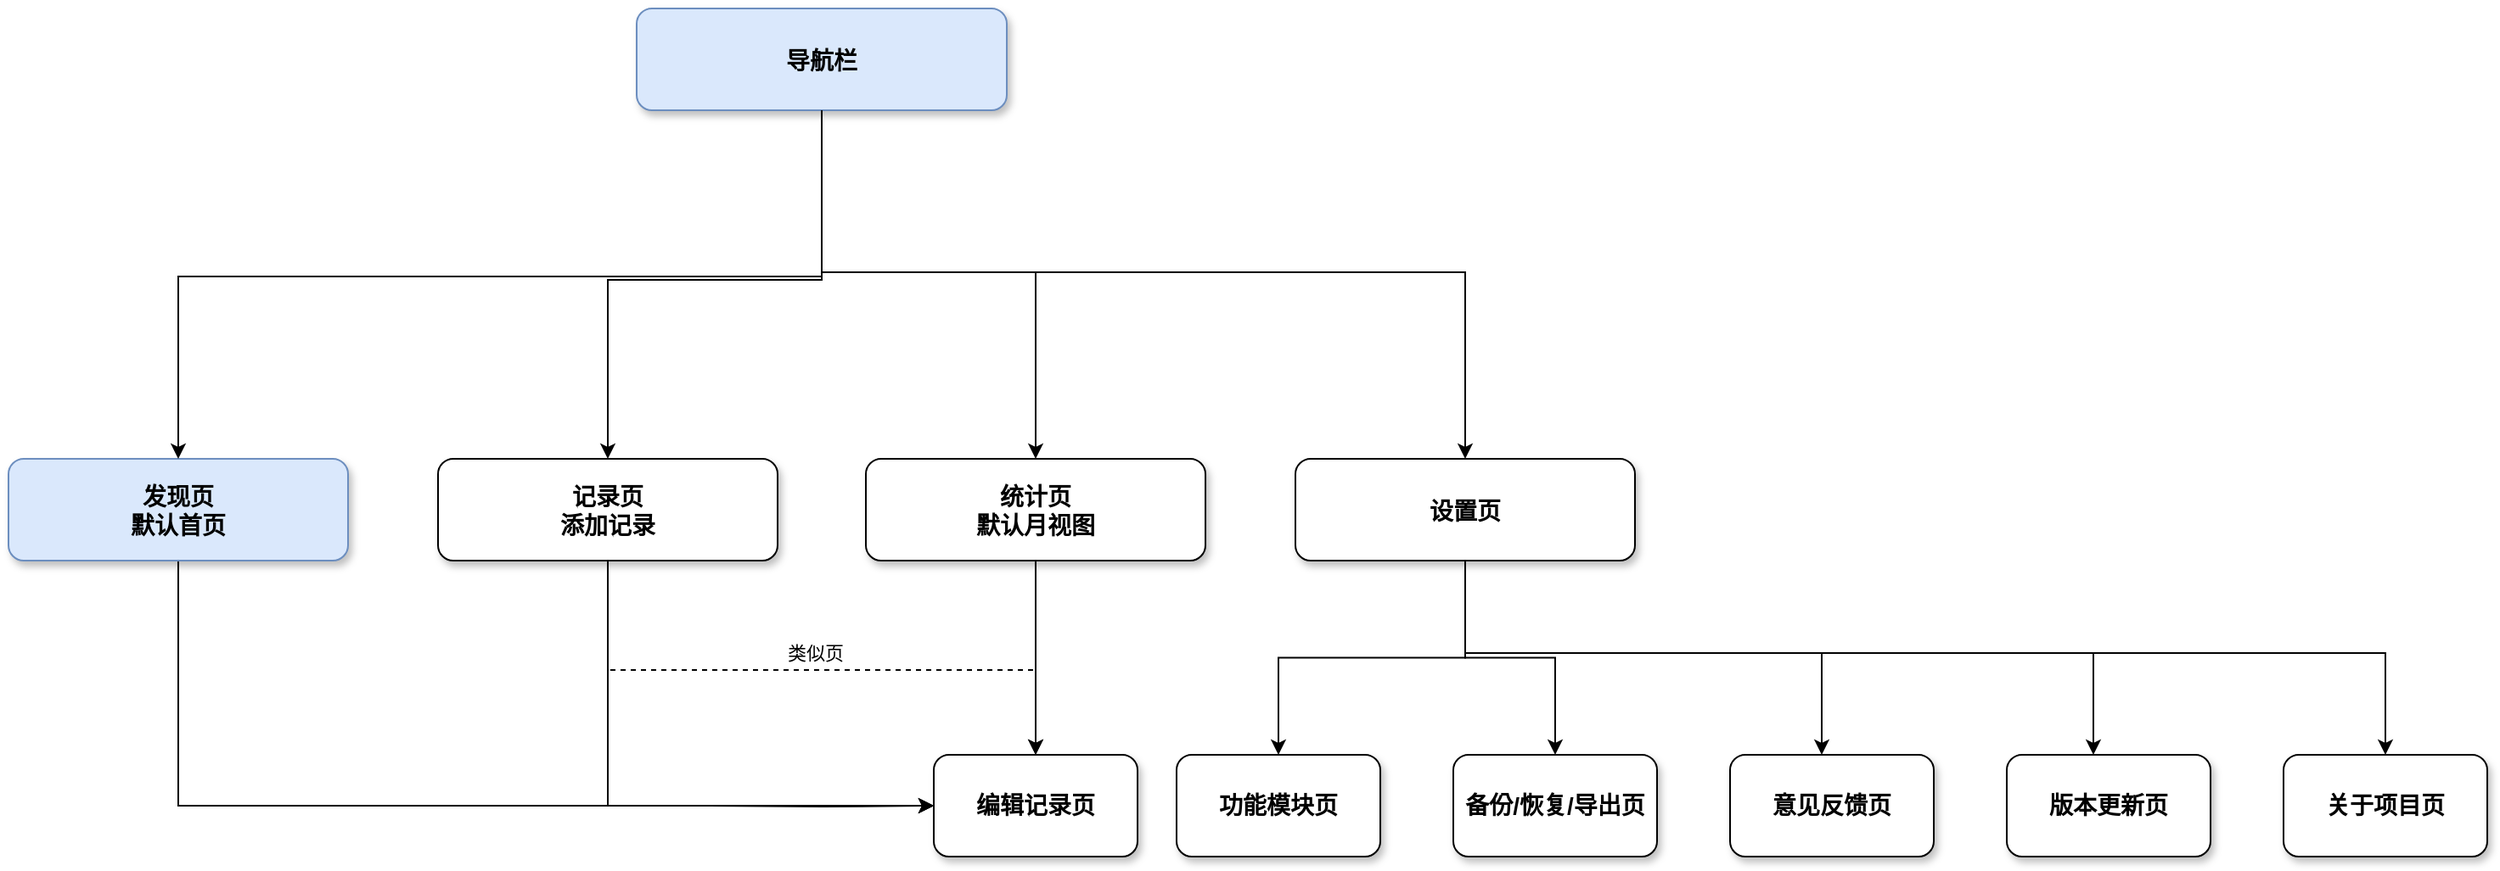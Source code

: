 <mxfile version="16.5.3" type="github">
  <diagram name="Page-1" id="97916047-d0de-89f5-080d-49f4d83e522f">
    <mxGraphModel dx="1408" dy="748" grid="1" gridSize="10" guides="1" tooltips="1" connect="1" arrows="1" fold="1" page="1" pageScale="1.5" pageWidth="1169" pageHeight="827" background="none" math="0" shadow="0">
      <root>
        <mxCell id="0" />
        <mxCell id="1" parent="0" />
        <mxCell id="HV4kGWUIBfGor4adAAQZ-56" style="edgeStyle=orthogonalEdgeStyle;rounded=0;orthogonalLoop=1;jettySize=auto;html=1;exitX=0.5;exitY=1;exitDx=0;exitDy=0;" parent="1" source="3" target="HV4kGWUIBfGor4adAAQZ-55" edge="1">
          <mxGeometry relative="1" as="geometry">
            <Array as="points">
              <mxPoint x="898" y="335.5" />
              <mxPoint x="477" y="335.5" />
            </Array>
            <mxPoint x="898" y="515.5" as="sourcePoint" />
          </mxGeometry>
        </mxCell>
        <mxCell id="HV4kGWUIBfGor4adAAQZ-57" style="edgeStyle=orthogonalEdgeStyle;rounded=0;orthogonalLoop=1;jettySize=auto;html=1;exitX=0.5;exitY=1;exitDx=0;exitDy=0;" parent="1" source="3" target="6" edge="1">
          <mxGeometry relative="1" as="geometry">
            <Array as="points">
              <mxPoint x="618" y="335.5" />
              <mxPoint x="477" y="335.5" />
            </Array>
            <mxPoint x="618" y="515.5" as="sourcePoint" />
          </mxGeometry>
        </mxCell>
        <mxCell id="3" value="导航栏" style="rounded=1;shadow=1;fontStyle=1;fontSize=14;fillColor=#dae8fc;strokeColor=#6c8ebf;flipH=1;flipV=1;" parent="1" vertex="1">
          <mxGeometry x="410" y="180" width="218" height="60" as="geometry" />
        </mxCell>
        <mxCell id="67sv7QCmZ2aAzov5QZb7-14" style="edgeStyle=orthogonalEdgeStyle;rounded=0;orthogonalLoop=1;jettySize=auto;html=1;exitX=0.5;exitY=1;exitDx=0;exitDy=0;" parent="1" source="4" target="67sv7QCmZ2aAzov5QZb7-12" edge="1">
          <mxGeometry relative="1" as="geometry">
            <mxPoint x="60" y="505.5" as="sourcePoint" />
            <Array as="points">
              <mxPoint x="140" y="650" />
            </Array>
          </mxGeometry>
        </mxCell>
        <mxCell id="4" value="发现页&#xa;默认首页" style="rounded=1;shadow=1;fontStyle=1;fontSize=14;fillColor=#dae8fc;strokeColor=#6c8ebf;align=center;flipH=1;flipV=1;" parent="1" vertex="1">
          <mxGeometry x="40" y="445.5" width="200" height="60" as="geometry" />
        </mxCell>
        <mxCell id="67sv7QCmZ2aAzov5QZb7-26" value="" style="edgeStyle=orthogonalEdgeStyle;rounded=0;orthogonalLoop=1;jettySize=auto;html=1;fontColor=#808080;entryX=0;entryY=0.5;entryDx=0;entryDy=0;" parent="1" source="5" target="67sv7QCmZ2aAzov5QZb7-12" edge="1">
          <mxGeometry relative="1" as="geometry">
            <mxPoint x="393" y="620" as="targetPoint" />
            <Array as="points">
              <mxPoint x="393" y="650" />
            </Array>
          </mxGeometry>
        </mxCell>
        <mxCell id="5" value="记录页&#xa;添加记录" style="rounded=1;shadow=1;fontStyle=1;fontSize=14;flipH=1;flipV=1;" parent="1" vertex="1">
          <mxGeometry x="293" y="445.5" width="200" height="60" as="geometry" />
        </mxCell>
        <mxCell id="67sv7QCmZ2aAzov5QZb7-11" value="" style="edgeStyle=orthogonalEdgeStyle;rounded=0;orthogonalLoop=1;jettySize=auto;html=1;" parent="1" source="6" target="67sv7QCmZ2aAzov5QZb7-12" edge="1">
          <mxGeometry relative="1" as="geometry">
            <mxPoint x="620.429" y="500" as="targetPoint" />
          </mxGeometry>
        </mxCell>
        <mxCell id="6" value="统计页&#xa;默认月视图" style="rounded=1;shadow=1;fontStyle=1;fontSize=14;flipH=1;flipV=1;" parent="1" vertex="1">
          <mxGeometry x="545" y="445.5" width="200" height="60" as="geometry" />
        </mxCell>
        <mxCell id="67sv7QCmZ2aAzov5QZb7-29" value="" style="edgeStyle=orthogonalEdgeStyle;rounded=0;orthogonalLoop=1;jettySize=auto;html=1;fontColor=#808080;" parent="1" source="HV4kGWUIBfGor4adAAQZ-55" target="67sv7QCmZ2aAzov5QZb7-28" edge="1">
          <mxGeometry relative="1" as="geometry" />
        </mxCell>
        <mxCell id="67sv7QCmZ2aAzov5QZb7-31" value="" style="edgeStyle=orthogonalEdgeStyle;rounded=0;orthogonalLoop=1;jettySize=auto;html=1;fontColor=#808080;" parent="1" source="HV4kGWUIBfGor4adAAQZ-55" target="67sv7QCmZ2aAzov5QZb7-30" edge="1">
          <mxGeometry relative="1" as="geometry" />
        </mxCell>
        <mxCell id="67sv7QCmZ2aAzov5QZb7-34" value="" style="edgeStyle=orthogonalEdgeStyle;rounded=0;orthogonalLoop=1;jettySize=auto;html=1;fontColor=#808080;" parent="1" source="HV4kGWUIBfGor4adAAQZ-55" target="67sv7QCmZ2aAzov5QZb7-33" edge="1">
          <mxGeometry relative="1" as="geometry">
            <Array as="points">
              <mxPoint x="898" y="560" />
              <mxPoint x="1108" y="560" />
            </Array>
          </mxGeometry>
        </mxCell>
        <mxCell id="67sv7QCmZ2aAzov5QZb7-36" value="" style="edgeStyle=orthogonalEdgeStyle;rounded=0;orthogonalLoop=1;jettySize=auto;html=1;fontColor=#808080;" parent="1" source="HV4kGWUIBfGor4adAAQZ-55" target="67sv7QCmZ2aAzov5QZb7-35" edge="1">
          <mxGeometry relative="1" as="geometry">
            <Array as="points">
              <mxPoint x="898" y="560" />
              <mxPoint x="1268" y="560" />
            </Array>
          </mxGeometry>
        </mxCell>
        <mxCell id="67sv7QCmZ2aAzov5QZb7-38" value="" style="edgeStyle=orthogonalEdgeStyle;rounded=0;orthogonalLoop=1;jettySize=auto;html=1;fontColor=#808080;" parent="1" source="HV4kGWUIBfGor4adAAQZ-55" target="67sv7QCmZ2aAzov5QZb7-37" edge="1">
          <mxGeometry relative="1" as="geometry">
            <Array as="points">
              <mxPoint x="898" y="560" />
              <mxPoint x="1440" y="560" />
            </Array>
          </mxGeometry>
        </mxCell>
        <mxCell id="HV4kGWUIBfGor4adAAQZ-55" value="设置页" style="rounded=1;shadow=1;fontStyle=1;fontSize=14;flipH=1;flipV=1;" parent="1" vertex="1">
          <mxGeometry x="798" y="445.5" width="200" height="60" as="geometry" />
        </mxCell>
        <mxCell id="67sv7QCmZ2aAzov5QZb7-12" value="编辑记录页" style="whiteSpace=wrap;html=1;fontSize=14;rounded=1;shadow=1;fontStyle=1;flipH=1;flipV=1;" parent="1" vertex="1">
          <mxGeometry x="585" y="620" width="120" height="60" as="geometry" />
        </mxCell>
        <mxCell id="HV4kGWUIBfGor4adAAQZ-59" style="edgeStyle=orthogonalEdgeStyle;rounded=0;orthogonalLoop=1;jettySize=auto;html=1;exitX=0.5;exitY=1;exitDx=0;exitDy=0;entryX=0.5;entryY=0;entryDx=0;entryDy=0;" parent="1" source="3" target="4" edge="1">
          <mxGeometry relative="1" as="geometry">
            <mxPoint x="481" y="305.5" as="sourcePoint" />
            <mxPoint x="60" y="445.5" as="targetPoint" />
            <Array as="points">
              <mxPoint x="519" y="338" />
              <mxPoint x="140" y="338" />
            </Array>
          </mxGeometry>
        </mxCell>
        <mxCell id="67sv7QCmZ2aAzov5QZb7-27" style="edgeStyle=orthogonalEdgeStyle;rounded=0;orthogonalLoop=1;jettySize=auto;html=1;fontColor=#808080;" parent="1" target="67sv7QCmZ2aAzov5QZb7-12" edge="1">
          <mxGeometry relative="1" as="geometry">
            <mxPoint x="453" y="650" as="sourcePoint" />
          </mxGeometry>
        </mxCell>
        <mxCell id="67sv7QCmZ2aAzov5QZb7-28" value="功能模块页" style="whiteSpace=wrap;html=1;fontSize=14;rounded=1;shadow=1;fontStyle=1;" parent="1" vertex="1">
          <mxGeometry x="728" y="620" width="120" height="60" as="geometry" />
        </mxCell>
        <mxCell id="67sv7QCmZ2aAzov5QZb7-30" value="备份/恢复/导出页" style="whiteSpace=wrap;html=1;fontSize=14;rounded=1;shadow=1;fontStyle=1;" parent="1" vertex="1">
          <mxGeometry x="891" y="620" width="120" height="60" as="geometry" />
        </mxCell>
        <mxCell id="67sv7QCmZ2aAzov5QZb7-33" value="意见反馈页" style="whiteSpace=wrap;html=1;fontSize=14;rounded=1;shadow=1;fontStyle=1;" parent="1" vertex="1">
          <mxGeometry x="1054" y="620" width="120" height="60" as="geometry" />
        </mxCell>
        <mxCell id="67sv7QCmZ2aAzov5QZb7-35" value="版本更新页" style="whiteSpace=wrap;html=1;fontSize=14;rounded=1;shadow=1;fontStyle=1;" parent="1" vertex="1">
          <mxGeometry x="1217" y="620" width="120" height="60" as="geometry" />
        </mxCell>
        <mxCell id="67sv7QCmZ2aAzov5QZb7-37" value="关于项目页" style="whiteSpace=wrap;html=1;fontSize=14;rounded=1;shadow=1;fontStyle=1;" parent="1" vertex="1">
          <mxGeometry x="1380" y="620" width="120" height="60" as="geometry" />
        </mxCell>
        <mxCell id="HV4kGWUIBfGor4adAAQZ-58" style="edgeStyle=orthogonalEdgeStyle;rounded=0;orthogonalLoop=1;jettySize=auto;html=1;exitX=0.5;exitY=1;exitDx=0;exitDy=0;entryX=0.5;entryY=0;entryDx=0;entryDy=0;" parent="1" source="3" target="5" edge="1">
          <mxGeometry relative="1" as="geometry">
            <Array as="points">
              <mxPoint x="477" y="340" />
              <mxPoint x="379" y="340" />
            </Array>
          </mxGeometry>
        </mxCell>
        <mxCell id="67sv7QCmZ2aAzov5QZb7-23" style="edgeStyle=orthogonalEdgeStyle;rounded=0;orthogonalLoop=1;jettySize=auto;html=1;dashed=1;exitX=0.5;exitY=1;exitDx=0;exitDy=0;entryX=0.5;entryY=0;entryDx=0;entryDy=0;" parent="1" source="5" target="67sv7QCmZ2aAzov5QZb7-12" edge="1">
          <mxGeometry relative="1" as="geometry">
            <Array as="points">
              <mxPoint x="393" y="570" />
              <mxPoint x="645" y="570" />
            </Array>
          </mxGeometry>
        </mxCell>
        <mxCell id="67sv7QCmZ2aAzov5QZb7-24" value="类似页" style="edgeLabel;html=1;align=center;verticalAlign=middle;resizable=0;points=[];" parent="67sv7QCmZ2aAzov5QZb7-23" vertex="1" connectable="0">
          <mxGeometry x="-0.317" y="-2" relative="1" as="geometry">
            <mxPoint x="61" y="-12" as="offset" />
          </mxGeometry>
        </mxCell>
      </root>
    </mxGraphModel>
  </diagram>
</mxfile>
